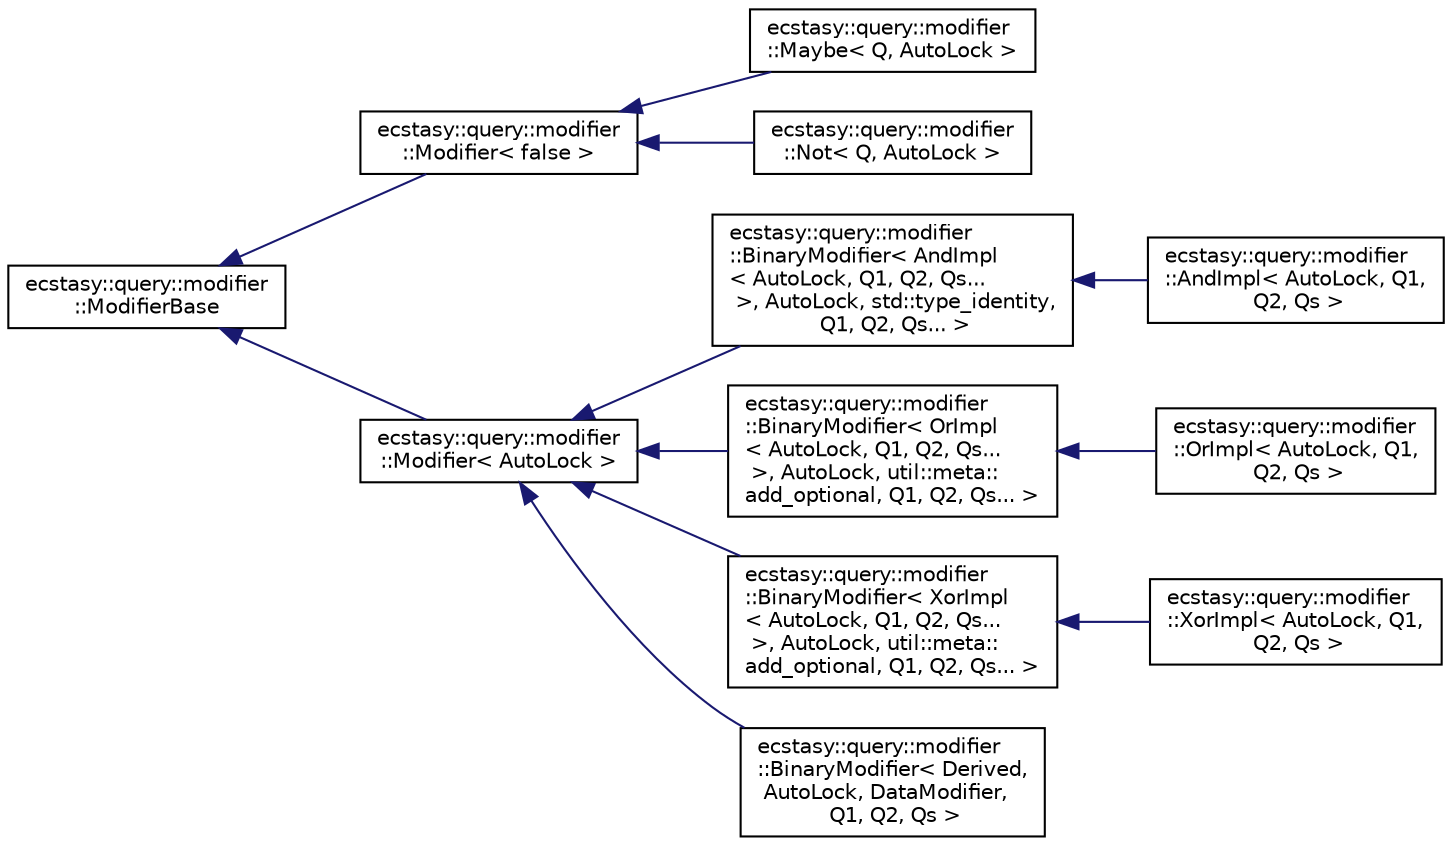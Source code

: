 digraph "Graphical Class Hierarchy"
{
 // LATEX_PDF_SIZE
  edge [fontname="Helvetica",fontsize="10",labelfontname="Helvetica",labelfontsize="10"];
  node [fontname="Helvetica",fontsize="10",shape=record];
  rankdir="LR";
  Node0 [label="ecstasy::query::modifier\l::ModifierBase",height=0.2,width=0.4,color="black", fillcolor="white", style="filled",URL="$classecstasy_1_1query_1_1modifier_1_1_modifier_base.html",tooltip="Base class for all query modifiers."];
  Node0 -> Node1 [dir="back",color="midnightblue",fontsize="10",style="solid",fontname="Helvetica"];
  Node1 [label="ecstasy::query::modifier\l::Modifier\< false \>",height=0.2,width=0.4,color="black", fillcolor="white", style="filled",URL="$classecstasy_1_1query_1_1modifier_1_1_modifier.html",tooltip=" "];
  Node1 -> Node2 [dir="back",color="midnightblue",fontsize="10",style="solid",fontname="Helvetica"];
  Node2 [label="ecstasy::query::modifier\l::Maybe\< Q, AutoLock \>",height=0.2,width=0.4,color="black", fillcolor="white", style="filled",URL="$classecstasy_1_1query_1_1modifier_1_1_maybe.html",tooltip="Query modifier which returns a std::optional filled when the data if existing."];
  Node1 -> Node3 [dir="back",color="midnightblue",fontsize="10",style="solid",fontname="Helvetica"];
  Node3 [label="ecstasy::query::modifier\l::Not\< Q, AutoLock \>",height=0.2,width=0.4,color="black", fillcolor="white", style="filled",URL="$classecstasy_1_1query_1_1modifier_1_1_not.html",tooltip="Query modifier which simply inverts the bits."];
  Node0 -> Node4 [dir="back",color="midnightblue",fontsize="10",style="solid",fontname="Helvetica"];
  Node4 [label="ecstasy::query::modifier\l::Modifier\< AutoLock \>",height=0.2,width=0.4,color="black", fillcolor="white", style="filled",URL="$classecstasy_1_1query_1_1modifier_1_1_modifier.html",tooltip=" "];
  Node4 -> Node5 [dir="back",color="midnightblue",fontsize="10",style="solid",fontname="Helvetica"];
  Node5 [label="ecstasy::query::modifier\l::BinaryModifier\< AndImpl\l\< AutoLock, Q1, Q2, Qs...\l \>, AutoLock, std::type_identity,\l Q1, Q2, Qs... \>",height=0.2,width=0.4,color="black", fillcolor="white", style="filled",URL="$classecstasy_1_1query_1_1modifier_1_1_binary_modifier.html",tooltip=" "];
  Node5 -> Node6 [dir="back",color="midnightblue",fontsize="10",style="solid",fontname="Helvetica"];
  Node6 [label="ecstasy::query::modifier\l::AndImpl\< AutoLock, Q1,\l Q2, Qs \>",height=0.2,width=0.4,color="black", fillcolor="white", style="filled",URL="$classecstasy_1_1query_1_1modifier_1_1_and_impl.html",tooltip="Binary query modifier which performs a and between at least two queryables."];
  Node4 -> Node7 [dir="back",color="midnightblue",fontsize="10",style="solid",fontname="Helvetica"];
  Node7 [label="ecstasy::query::modifier\l::BinaryModifier\< OrImpl\l\< AutoLock, Q1, Q2, Qs...\l \>, AutoLock, util::meta::\ladd_optional, Q1, Q2, Qs... \>",height=0.2,width=0.4,color="black", fillcolor="white", style="filled",URL="$classecstasy_1_1query_1_1modifier_1_1_binary_modifier.html",tooltip=" "];
  Node7 -> Node8 [dir="back",color="midnightblue",fontsize="10",style="solid",fontname="Helvetica"];
  Node8 [label="ecstasy::query::modifier\l::OrImpl\< AutoLock, Q1,\l Q2, Qs \>",height=0.2,width=0.4,color="black", fillcolor="white", style="filled",URL="$classecstasy_1_1query_1_1modifier_1_1_or_impl.html",tooltip="Binary query modifier which performs a or between at least two queryables."];
  Node4 -> Node9 [dir="back",color="midnightblue",fontsize="10",style="solid",fontname="Helvetica"];
  Node9 [label="ecstasy::query::modifier\l::BinaryModifier\< XorImpl\l\< AutoLock, Q1, Q2, Qs...\l \>, AutoLock, util::meta::\ladd_optional, Q1, Q2, Qs... \>",height=0.2,width=0.4,color="black", fillcolor="white", style="filled",URL="$classecstasy_1_1query_1_1modifier_1_1_binary_modifier.html",tooltip=" "];
  Node9 -> Node10 [dir="back",color="midnightblue",fontsize="10",style="solid",fontname="Helvetica"];
  Node10 [label="ecstasy::query::modifier\l::XorImpl\< AutoLock, Q1,\l Q2, Qs \>",height=0.2,width=0.4,color="black", fillcolor="white", style="filled",URL="$classecstasy_1_1query_1_1modifier_1_1_xor_impl.html",tooltip="Binary query modifier which performs a xor between at least two queryables."];
  Node4 -> Node11 [dir="back",color="midnightblue",fontsize="10",style="solid",fontname="Helvetica"];
  Node11 [label="ecstasy::query::modifier\l::BinaryModifier\< Derived,\l AutoLock, DataModifier,\l Q1, Q2, Qs \>",height=0.2,width=0.4,color="black", fillcolor="white", style="filled",URL="$classecstasy_1_1query_1_1modifier_1_1_binary_modifier.html",tooltip="Base class of query modifier operating on at least two queryables."];
}
